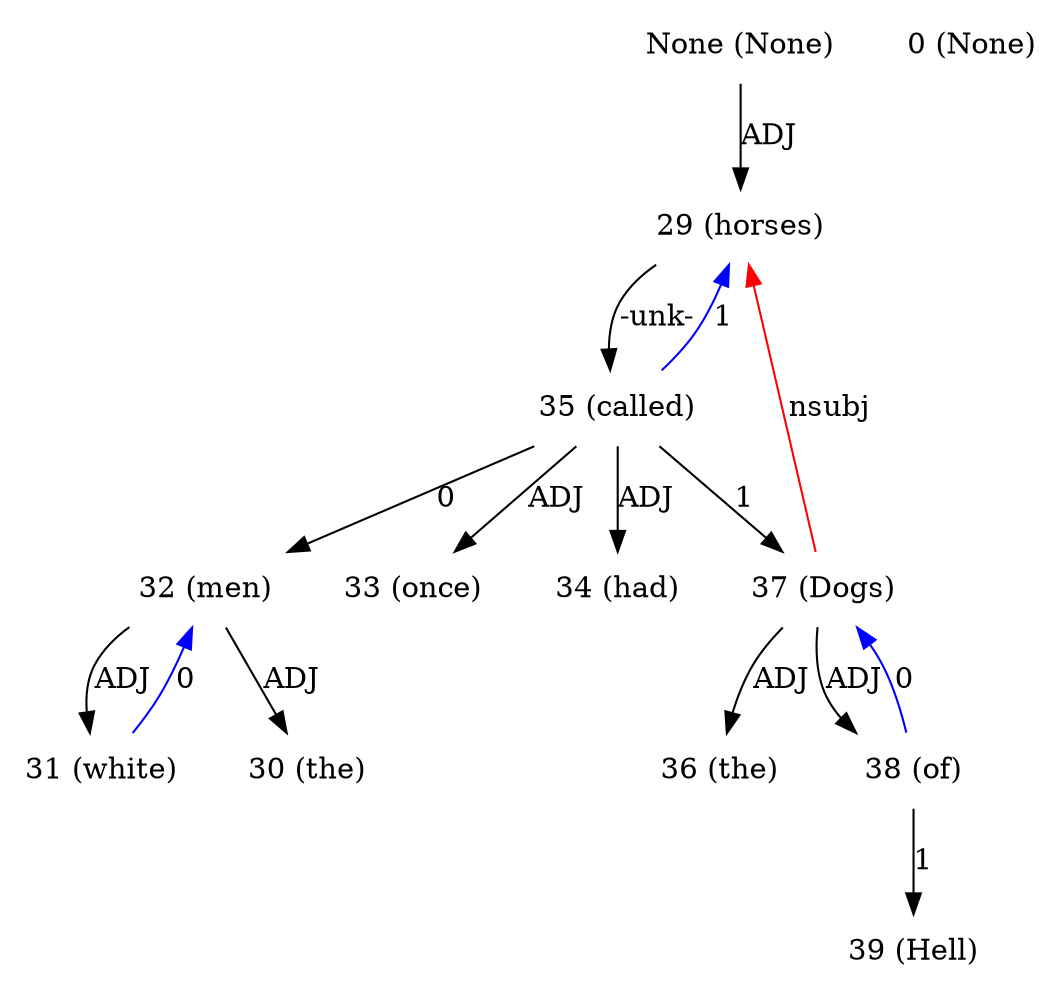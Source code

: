 digraph G{
edge [dir=forward]
node [shape=plaintext]

None [label="None (None)"]
None -> 29 [label="ADJ"]
0 [label="0 (None)"]
29 [label="29 (horses)"]
29 -> 35 [label="-unk-"]
37 -> 29 [label="nsubj", color="red"]
30 [label="30 (the)"]
31 [label="31 (white)"]
31 -> 32 [label="0", color="blue"]
32 [label="32 (men)"]
32 -> 30 [label="ADJ"]
32 -> 31 [label="ADJ"]
33 [label="33 (once)"]
34 [label="34 (had)"]
35 [label="35 (called)"]
35 -> 37 [label="1"]
35 -> 29 [label="1", color="blue"]
35 -> 32 [label="0"]
35 -> 33 [label="ADJ"]
35 -> 34 [label="ADJ"]
36 [label="36 (the)"]
37 [label="37 (Dogs)"]
37 -> 36 [label="ADJ"]
37 -> 38 [label="ADJ"]
38 [label="38 (of)"]
38 -> 39 [label="1"]
38 -> 37 [label="0", color="blue"]
39 [label="39 (Hell)"]
}
